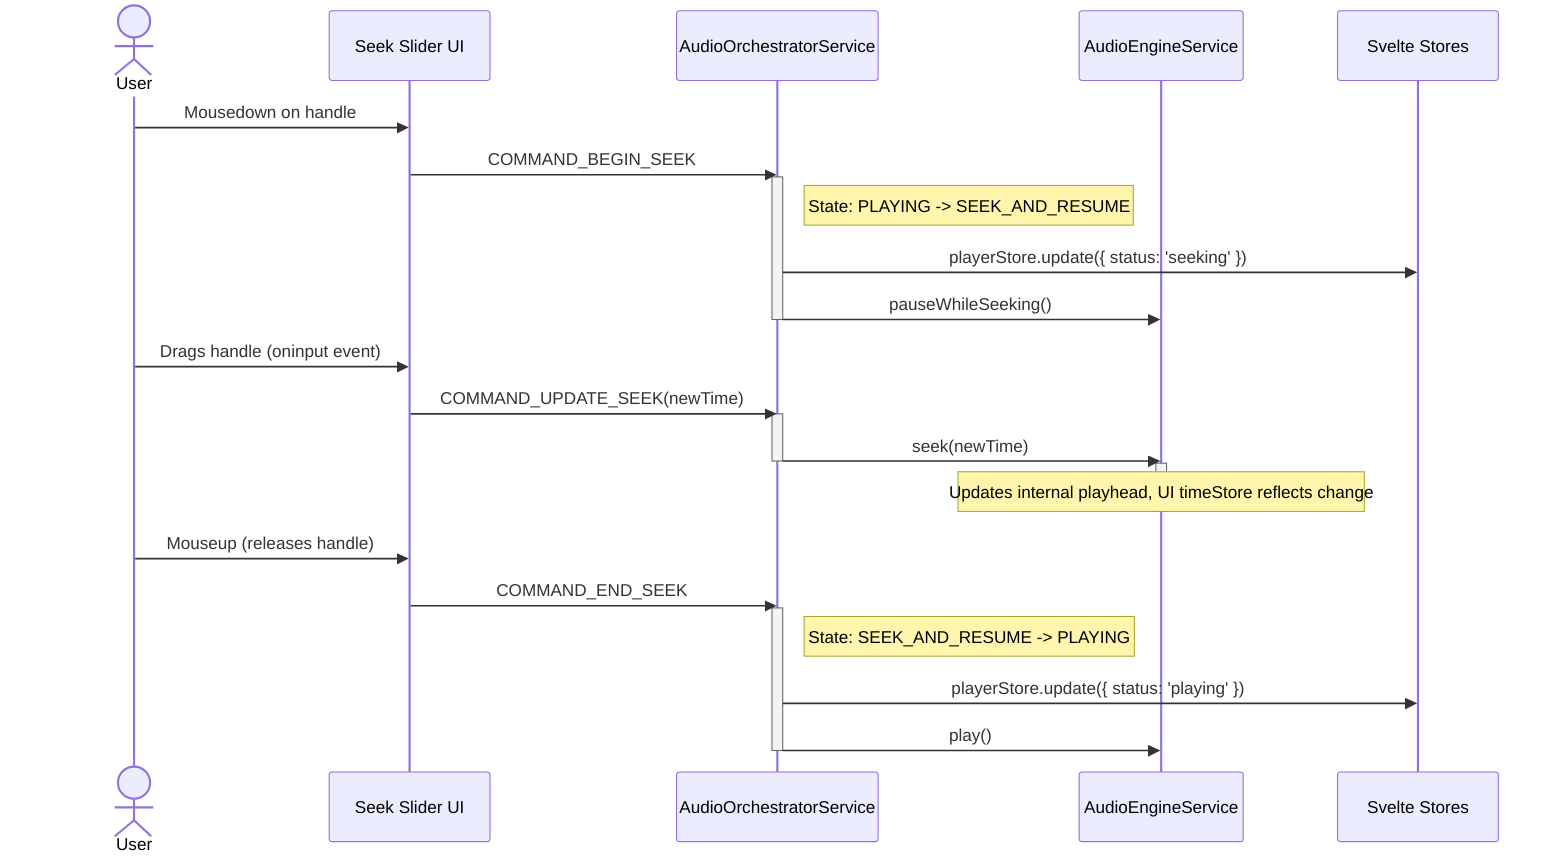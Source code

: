 sequenceDiagram
    actor User
    participant Slider as Seek Slider UI
    participant Orchestrator as AudioOrchestratorService
    participant Engine as AudioEngineService
    participant Store as Svelte Stores

    User->>Slider: Mousedown on handle
    Slider->>Orchestrator: COMMAND_BEGIN_SEEK

    activate Orchestrator
    Note right of Orchestrator: State: PLAYING -> SEEK_AND_RESUME
    Orchestrator->>Store: playerStore.update({ status: 'seeking' })
    Orchestrator->>Engine: pauseWhileSeeking()
    deactivate Orchestrator

    User->>Slider: Drags handle (oninput event)
    Slider->>Orchestrator: COMMAND_UPDATE_SEEK(newTime)
    activate Orchestrator
    Orchestrator->>Engine: seek(newTime)
    deactivate Orchestrator

    activate Engine
    Note over Engine: Updates internal playhead, UI timeStore reflects change
    deactivate Engine

    User->>Slider: Mouseup (releases handle)
    Slider->>Orchestrator: COMMAND_END_SEEK

    activate Orchestrator
    Note right of Orchestrator: State: SEEK_AND_RESUME -> PLAYING
    Orchestrator->>Store: playerStore.update({ status: 'playing' })
    Orchestrator->>Engine: play()
    deactivate Orchestrator